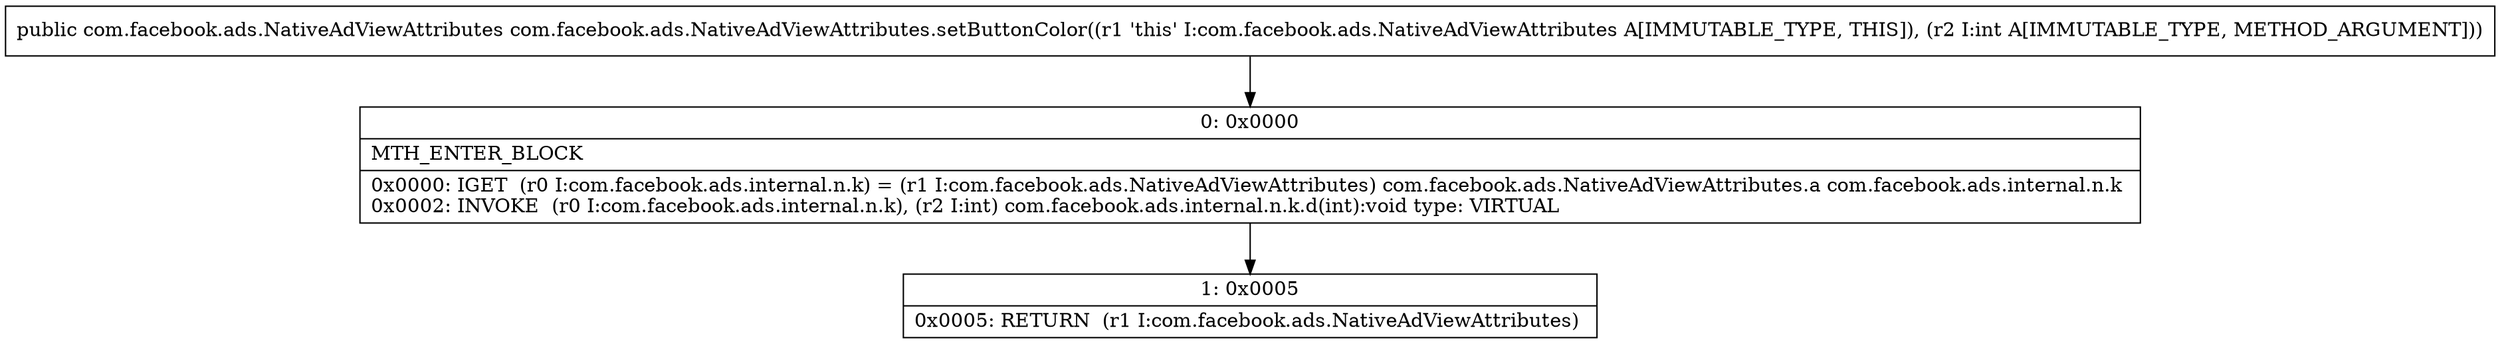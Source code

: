 digraph "CFG forcom.facebook.ads.NativeAdViewAttributes.setButtonColor(I)Lcom\/facebook\/ads\/NativeAdViewAttributes;" {
Node_0 [shape=record,label="{0\:\ 0x0000|MTH_ENTER_BLOCK\l|0x0000: IGET  (r0 I:com.facebook.ads.internal.n.k) = (r1 I:com.facebook.ads.NativeAdViewAttributes) com.facebook.ads.NativeAdViewAttributes.a com.facebook.ads.internal.n.k \l0x0002: INVOKE  (r0 I:com.facebook.ads.internal.n.k), (r2 I:int) com.facebook.ads.internal.n.k.d(int):void type: VIRTUAL \l}"];
Node_1 [shape=record,label="{1\:\ 0x0005|0x0005: RETURN  (r1 I:com.facebook.ads.NativeAdViewAttributes) \l}"];
MethodNode[shape=record,label="{public com.facebook.ads.NativeAdViewAttributes com.facebook.ads.NativeAdViewAttributes.setButtonColor((r1 'this' I:com.facebook.ads.NativeAdViewAttributes A[IMMUTABLE_TYPE, THIS]), (r2 I:int A[IMMUTABLE_TYPE, METHOD_ARGUMENT])) }"];
MethodNode -> Node_0;
Node_0 -> Node_1;
}

